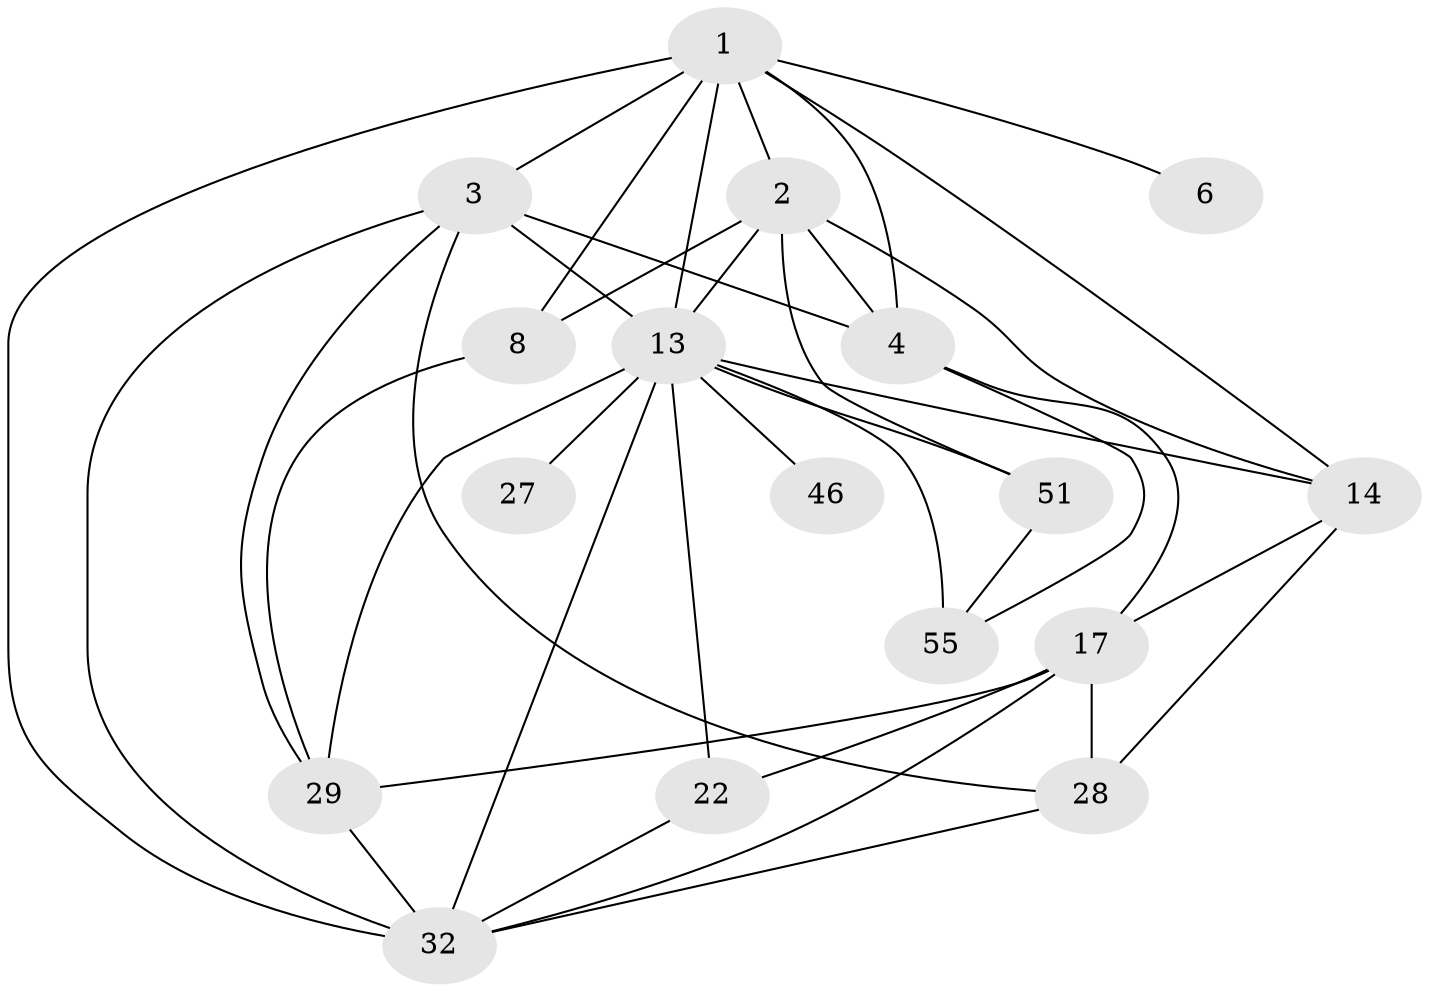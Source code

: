 // original degree distribution, {4: 0.3220338983050847, 1: 0.11864406779661017, 7: 0.03389830508474576, 3: 0.22033898305084745, 6: 0.06779661016949153, 2: 0.15254237288135594, 5: 0.06779661016949153, 8: 0.01694915254237288}
// Generated by graph-tools (version 1.1) at 2025/16/03/04/25 18:16:31]
// undirected, 17 vertices, 39 edges
graph export_dot {
graph [start="1"]
  node [color=gray90,style=filled];
  1 [super="+43+7+9"];
  2 [super="+24"];
  3 [super="+12+34+11"];
  4 [super="+5+10+53"];
  6 [super="+33"];
  8 [super="+50+19"];
  13 [super="+30+15+18"];
  14 [super="+38"];
  17 [super="+21"];
  22;
  27;
  28;
  29 [super="+37"];
  32 [super="+44+36"];
  46;
  51 [super="+52"];
  55;
  1 -- 32 [weight=4];
  1 -- 4 [weight=2];
  1 -- 6 [weight=2];
  1 -- 8;
  1 -- 14 [weight=2];
  1 -- 3 [weight=2];
  1 -- 2 [weight=2];
  1 -- 13;
  2 -- 4;
  2 -- 51;
  2 -- 14 [weight=3];
  2 -- 13;
  2 -- 8 [weight=2];
  3 -- 28;
  3 -- 29 [weight=2];
  3 -- 13 [weight=2];
  3 -- 32;
  3 -- 4 [weight=2];
  4 -- 55;
  4 -- 17;
  8 -- 29;
  13 -- 32 [weight=3];
  13 -- 14;
  13 -- 46;
  13 -- 51 [weight=2];
  13 -- 22 [weight=2];
  13 -- 55;
  13 -- 27;
  13 -- 29 [weight=3];
  14 -- 17;
  14 -- 28;
  17 -- 32;
  17 -- 22;
  17 -- 28 [weight=2];
  17 -- 29;
  22 -- 32;
  28 -- 32;
  29 -- 32;
  51 -- 55;
}
